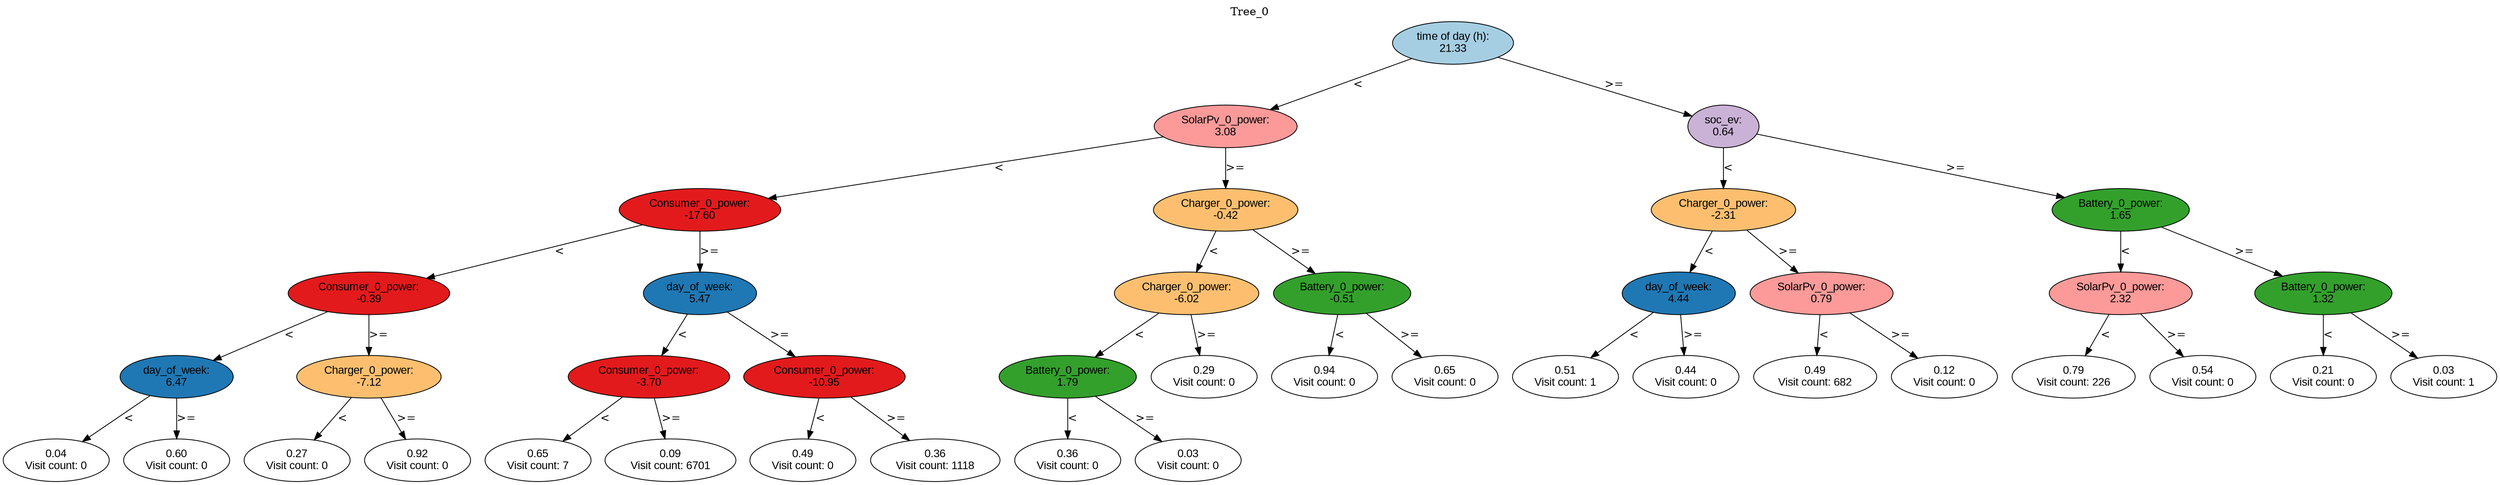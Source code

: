 digraph BST {
    node [fontname="Arial" style=filled colorscheme=paired12];
    0 [ label = "time of day (h):
21.33" fillcolor=1];
    1 [ label = "SolarPv_0_power:
3.08" fillcolor=5];
    2 [ label = "Consumer_0_power:
-17.60" fillcolor=6];
    3 [ label = "Consumer_0_power:
-0.39" fillcolor=6];
    4 [ label = "day_of_week:
6.47" fillcolor=2];
    5 [ label = "0.04
Visit count: 0" fillcolor=white];
    6 [ label = "0.60
Visit count: 0" fillcolor=white];
    7 [ label = "Charger_0_power:
-7.12" fillcolor=7];
    8 [ label = "0.27
Visit count: 0" fillcolor=white];
    9 [ label = "0.92
Visit count: 0" fillcolor=white];
    10 [ label = "day_of_week:
5.47" fillcolor=2];
    11 [ label = "Consumer_0_power:
-3.70" fillcolor=6];
    12 [ label = "0.65
Visit count: 7" fillcolor=white];
    13 [ label = "0.09
Visit count: 6701" fillcolor=white];
    14 [ label = "Consumer_0_power:
-10.95" fillcolor=6];
    15 [ label = "0.49
Visit count: 0" fillcolor=white];
    16 [ label = "0.36
Visit count: 1118" fillcolor=white];
    17 [ label = "Charger_0_power:
-0.42" fillcolor=7];
    18 [ label = "Charger_0_power:
-6.02" fillcolor=7];
    19 [ label = "Battery_0_power:
1.79" fillcolor=4];
    20 [ label = "0.36
Visit count: 0" fillcolor=white];
    21 [ label = "0.03
Visit count: 0" fillcolor=white];
    22 [ label = "0.29
Visit count: 0" fillcolor=white];
    23 [ label = "Battery_0_power:
-0.51" fillcolor=4];
    24 [ label = "0.94
Visit count: 0" fillcolor=white];
    25 [ label = "0.65
Visit count: 0" fillcolor=white];
    26 [ label = "soc_ev:
0.64" fillcolor=9];
    27 [ label = "Charger_0_power:
-2.31" fillcolor=7];
    28 [ label = "day_of_week:
4.44" fillcolor=2];
    29 [ label = "0.51
Visit count: 1" fillcolor=white];
    30 [ label = "0.44
Visit count: 0" fillcolor=white];
    31 [ label = "SolarPv_0_power:
0.79" fillcolor=5];
    32 [ label = "0.49
Visit count: 682" fillcolor=white];
    33 [ label = "0.12
Visit count: 0" fillcolor=white];
    34 [ label = "Battery_0_power:
1.65" fillcolor=4];
    35 [ label = "SolarPv_0_power:
2.32" fillcolor=5];
    36 [ label = "0.79
Visit count: 226" fillcolor=white];
    37 [ label = "0.54
Visit count: 0" fillcolor=white];
    38 [ label = "Battery_0_power:
1.32" fillcolor=4];
    39 [ label = "0.21
Visit count: 0" fillcolor=white];
    40 [ label = "0.03
Visit count: 1" fillcolor=white];

    0  -> 1[ label = "<"];
    0  -> 26[ label = ">="];
    1  -> 2[ label = "<"];
    1  -> 17[ label = ">="];
    2  -> 3[ label = "<"];
    2  -> 10[ label = ">="];
    3  -> 4[ label = "<"];
    3  -> 7[ label = ">="];
    4  -> 5[ label = "<"];
    4  -> 6[ label = ">="];
    7  -> 8[ label = "<"];
    7  -> 9[ label = ">="];
    10  -> 11[ label = "<"];
    10  -> 14[ label = ">="];
    11  -> 12[ label = "<"];
    11  -> 13[ label = ">="];
    14  -> 15[ label = "<"];
    14  -> 16[ label = ">="];
    17  -> 18[ label = "<"];
    17  -> 23[ label = ">="];
    18  -> 19[ label = "<"];
    18  -> 22[ label = ">="];
    19  -> 20[ label = "<"];
    19  -> 21[ label = ">="];
    23  -> 24[ label = "<"];
    23  -> 25[ label = ">="];
    26  -> 27[ label = "<"];
    26  -> 34[ label = ">="];
    27  -> 28[ label = "<"];
    27  -> 31[ label = ">="];
    28  -> 29[ label = "<"];
    28  -> 30[ label = ">="];
    31  -> 32[ label = "<"];
    31  -> 33[ label = ">="];
    34  -> 35[ label = "<"];
    34  -> 38[ label = ">="];
    35  -> 36[ label = "<"];
    35  -> 37[ label = ">="];
    38  -> 39[ label = "<"];
    38  -> 40[ label = ">="];

    labelloc="t";
    label="Tree_0";
}
